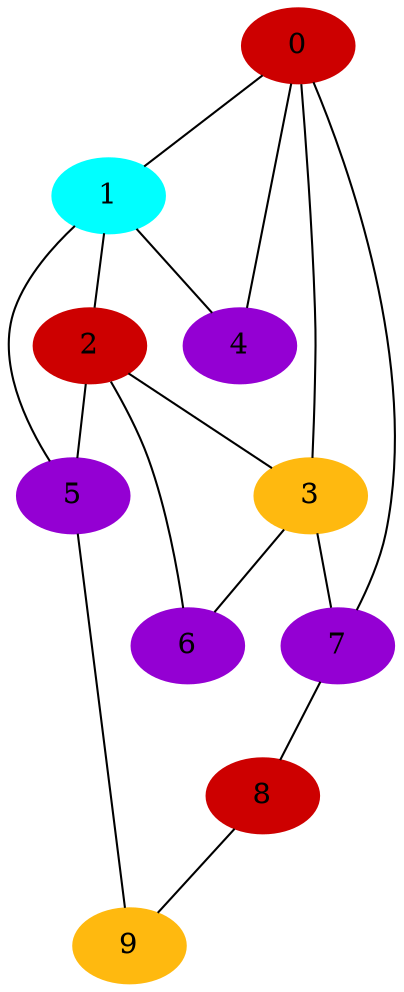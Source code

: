 graph coloring{
0[color=red3,style=filled]
1[color=cyan,style=filled]
2[color=red3,style=filled]
3[color=darkgoldenrod1,style=filled]
4[color=darkviolet,style=filled]
5[color=darkviolet,style=filled]
6[color=darkviolet,style=filled]
7[color=darkviolet,style=filled]
8[color=red3,style=filled]
9[color=darkgoldenrod1,style=filled]
	0 --1;
	0 --3;
	0 --4;
	0 --7;

	1 --2;
	1 --4;
	1 --5;

	2 --3;
	2 --5;
	2 --6;

	3 --6;
	3 --7;

4
	5 --9;

6
	7 --8;

	8 --9;

9
}